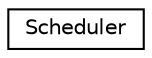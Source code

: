 digraph "Graphical Class Hierarchy"
{
  edge [fontname="Helvetica",fontsize="10",labelfontname="Helvetica",labelfontsize="10"];
  node [fontname="Helvetica",fontsize="10",shape=record];
  rankdir="LR";
  Node1 [label="Scheduler",height=0.2,width=0.4,color="black", fillcolor="white", style="filled",URL="$classScheduler.html",tooltip="A pollable timer to help schedule events. "];
}
